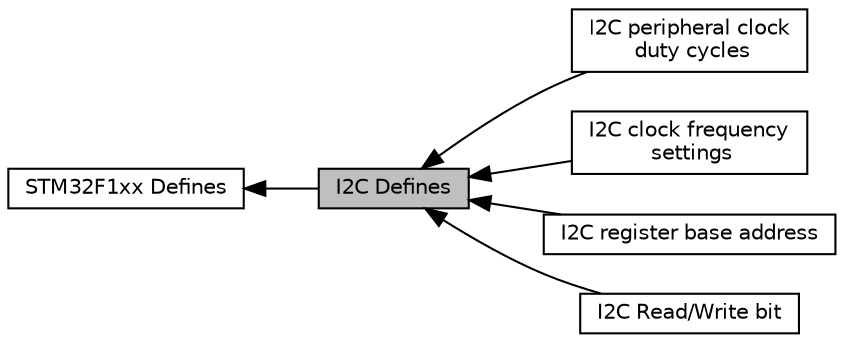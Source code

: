 digraph "I2C Defines"
{
  edge [fontname="Helvetica",fontsize="10",labelfontname="Helvetica",labelfontsize="10"];
  node [fontname="Helvetica",fontsize="10",shape=record];
  rankdir=LR;
  Node1 [label="STM32F1xx Defines",height=0.2,width=0.4,color="black", fillcolor="white", style="filled",URL="$group__STM32F1xx__defines.html",tooltip="Defined Constants and Types for the STM32F1xx series. "];
  Node4 [label="I2C peripheral clock\l duty cycles",height=0.2,width=0.4,color="black", fillcolor="white", style="filled",URL="$group__i2c__duty__cycle.html"];
  Node3 [label="I2C clock frequency\l settings",height=0.2,width=0.4,color="black", fillcolor="white", style="filled",URL="$group__i2c__clock.html"];
  Node0 [label="I2C Defines",height=0.2,width=0.4,color="black", fillcolor="grey75", style="filled", fontcolor="black"];
  Node2 [label="I2C register base address",height=0.2,width=0.4,color="black", fillcolor="white", style="filled",URL="$group__i2c__reg__base.html"];
  Node5 [label="I2C Read/Write bit",height=0.2,width=0.4,color="black", fillcolor="white", style="filled",URL="$group__i2c__rw.html"];
  Node1->Node0 [shape=plaintext, dir="back", style="solid"];
  Node0->Node2 [shape=plaintext, dir="back", style="solid"];
  Node0->Node3 [shape=plaintext, dir="back", style="solid"];
  Node0->Node4 [shape=plaintext, dir="back", style="solid"];
  Node0->Node5 [shape=plaintext, dir="back", style="solid"];
}
